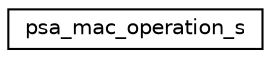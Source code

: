 digraph "Graphical Class Hierarchy"
{
 // LATEX_PDF_SIZE
  edge [fontname="Helvetica",fontsize="10",labelfontname="Helvetica",labelfontsize="10"];
  node [fontname="Helvetica",fontsize="10",shape=record];
  rankdir="LR";
  Node0 [label="psa_mac_operation_s",height=0.2,width=0.4,color="black", fillcolor="white", style="filled",URL="$structpsa__mac__operation__s.html",tooltip="Structure storing a MAC operation context."];
}
